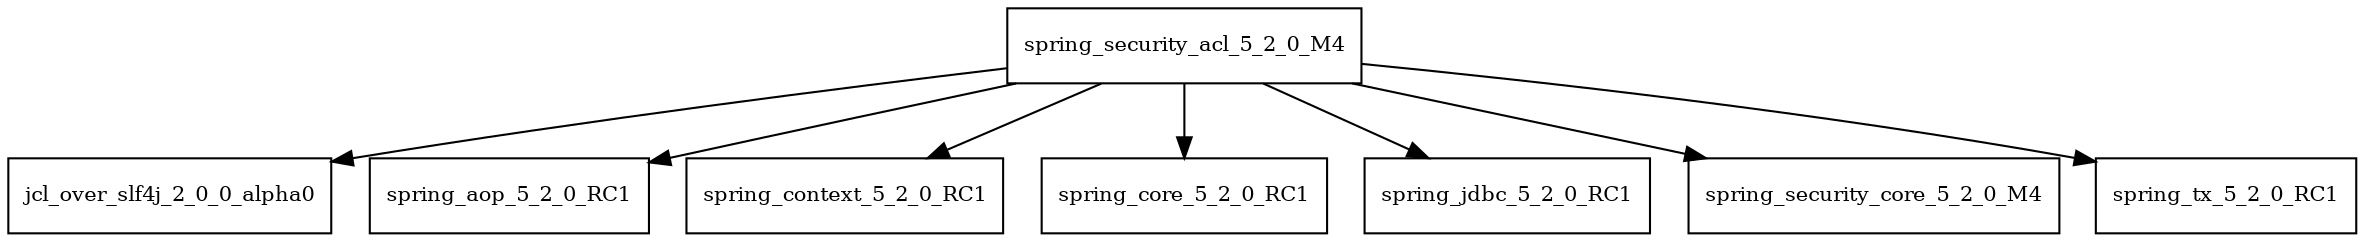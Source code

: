 digraph spring_security_acl_5_2_0_M4_dependencies {
  node [shape = box, fontsize=10.0];
  spring_security_acl_5_2_0_M4 -> jcl_over_slf4j_2_0_0_alpha0;
  spring_security_acl_5_2_0_M4 -> spring_aop_5_2_0_RC1;
  spring_security_acl_5_2_0_M4 -> spring_context_5_2_0_RC1;
  spring_security_acl_5_2_0_M4 -> spring_core_5_2_0_RC1;
  spring_security_acl_5_2_0_M4 -> spring_jdbc_5_2_0_RC1;
  spring_security_acl_5_2_0_M4 -> spring_security_core_5_2_0_M4;
  spring_security_acl_5_2_0_M4 -> spring_tx_5_2_0_RC1;
}
